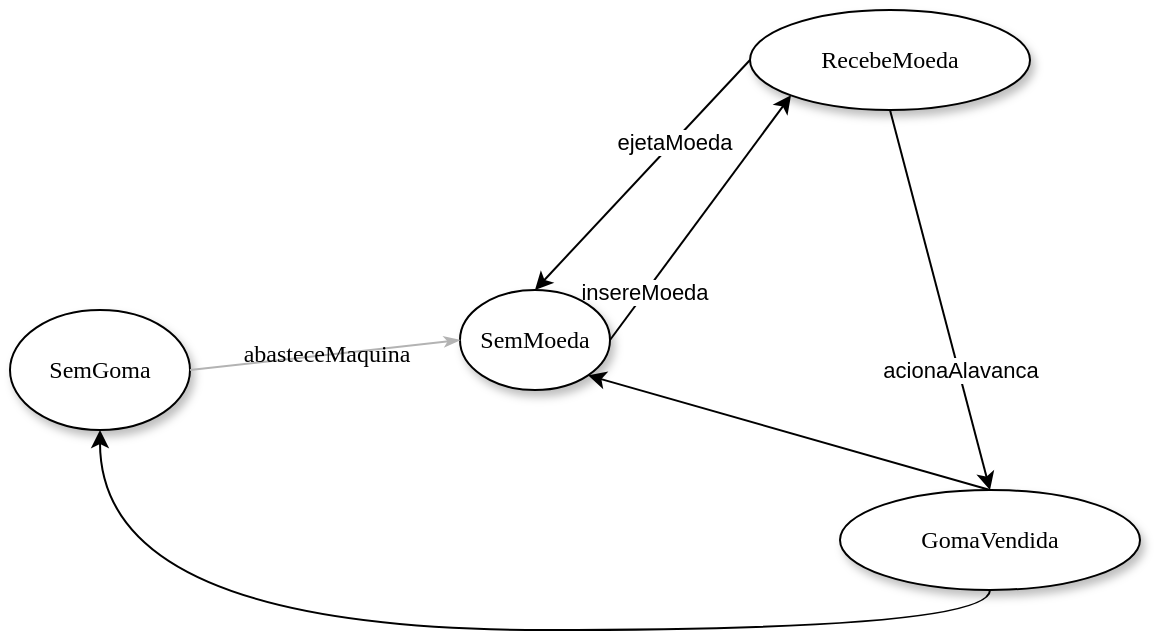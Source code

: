<mxfile version="17.5.0" type="device"><diagram name="Page-1" id="42789a77-a242-8287-6e28-9cd8cfd52e62"><mxGraphModel dx="1422" dy="754" grid="1" gridSize="10" guides="1" tooltips="1" connect="1" arrows="1" fold="1" page="1" pageScale="1" pageWidth="1100" pageHeight="850" background="none" math="0" shadow="0"><root><mxCell id="0"/><mxCell id="1" parent="0"/><mxCell id="1ea317790d2ca983-1" value="SemGoma" style="ellipse;whiteSpace=wrap;html=1;rounded=0;shadow=1;comic=0;labelBackgroundColor=none;strokeWidth=1;fontFamily=Verdana;fontSize=12;align=center;" parent="1" vertex="1"><mxGeometry x="505" y="310" width="90" height="60" as="geometry"/></mxCell><mxCell id="IZpYOVKCFebkTb76gp9o-28" style="rounded=0;orthogonalLoop=1;jettySize=auto;html=1;exitX=0.5;exitY=0;exitDx=0;exitDy=0;entryX=1;entryY=1;entryDx=0;entryDy=0;" edge="1" parent="1" source="1ea317790d2ca983-4" target="1ea317790d2ca983-6"><mxGeometry relative="1" as="geometry"/></mxCell><mxCell id="IZpYOVKCFebkTb76gp9o-29" style="edgeStyle=orthogonalEdgeStyle;rounded=0;orthogonalLoop=1;jettySize=auto;html=1;exitX=0.5;exitY=1;exitDx=0;exitDy=0;entryX=0.5;entryY=1;entryDx=0;entryDy=0;curved=1;" edge="1" parent="1" source="1ea317790d2ca983-4" target="1ea317790d2ca983-1"><mxGeometry relative="1" as="geometry"><Array as="points"><mxPoint x="995" y="470"/><mxPoint x="550" y="470"/></Array></mxGeometry></mxCell><mxCell id="1ea317790d2ca983-4" value="&lt;span&gt;GomaVendida&lt;/span&gt;" style="ellipse;whiteSpace=wrap;html=1;rounded=0;shadow=1;comic=0;labelBackgroundColor=none;strokeWidth=1;fontFamily=Verdana;fontSize=12;align=center;" parent="1" vertex="1"><mxGeometry x="920" y="400" width="150" height="50" as="geometry"/></mxCell><mxCell id="IZpYOVKCFebkTb76gp9o-24" style="edgeStyle=none;rounded=0;orthogonalLoop=1;jettySize=auto;html=1;exitX=1;exitY=0.5;exitDx=0;exitDy=0;entryX=0;entryY=1;entryDx=0;entryDy=0;" edge="1" parent="1" source="1ea317790d2ca983-6" target="1ea317790d2ca983-9"><mxGeometry relative="1" as="geometry"><mxPoint x="860" y="370" as="targetPoint"/></mxGeometry></mxCell><mxCell id="IZpYOVKCFebkTb76gp9o-25" value="insereMoeda" style="edgeLabel;html=1;align=center;verticalAlign=middle;resizable=0;points=[];" vertex="1" connectable="0" parent="IZpYOVKCFebkTb76gp9o-24"><mxGeometry x="-0.605" y="1" relative="1" as="geometry"><mxPoint as="offset"/></mxGeometry></mxCell><mxCell id="1ea317790d2ca983-6" value="&lt;span&gt;SemMoeda&lt;br&gt;&lt;/span&gt;" style="ellipse;whiteSpace=wrap;html=1;rounded=0;shadow=1;comic=0;labelBackgroundColor=none;strokeWidth=1;fontFamily=Verdana;fontSize=12;align=center;" parent="1" vertex="1"><mxGeometry x="730" y="300" width="75" height="50" as="geometry"/></mxCell><mxCell id="IZpYOVKCFebkTb76gp9o-11" style="edgeStyle=none;rounded=0;orthogonalLoop=1;jettySize=auto;html=1;exitX=0;exitY=0.5;exitDx=0;exitDy=0;entryX=0.5;entryY=0;entryDx=0;entryDy=0;" edge="1" parent="1" source="1ea317790d2ca983-9" target="1ea317790d2ca983-6"><mxGeometry relative="1" as="geometry"><mxPoint x="500" y="360" as="targetPoint"/></mxGeometry></mxCell><mxCell id="IZpYOVKCFebkTb76gp9o-12" value="ejetaMoeda" style="edgeLabel;html=1;align=center;verticalAlign=middle;resizable=0;points=[];" vertex="1" connectable="0" parent="IZpYOVKCFebkTb76gp9o-11"><mxGeometry x="-0.292" relative="1" as="geometry"><mxPoint as="offset"/></mxGeometry></mxCell><mxCell id="IZpYOVKCFebkTb76gp9o-13" style="edgeStyle=none;rounded=0;orthogonalLoop=1;jettySize=auto;html=1;exitX=0.5;exitY=1;exitDx=0;exitDy=0;entryX=0.5;entryY=0;entryDx=0;entryDy=0;" edge="1" parent="1" source="1ea317790d2ca983-9" target="1ea317790d2ca983-4"><mxGeometry relative="1" as="geometry"><Array as="points"/></mxGeometry></mxCell><mxCell id="IZpYOVKCFebkTb76gp9o-14" value="acionaAlavanca" style="edgeLabel;html=1;align=center;verticalAlign=middle;resizable=0;points=[];" vertex="1" connectable="0" parent="IZpYOVKCFebkTb76gp9o-13"><mxGeometry x="0.363" y="1" relative="1" as="geometry"><mxPoint as="offset"/></mxGeometry></mxCell><mxCell id="1ea317790d2ca983-9" value="RecebeMoeda" style="ellipse;whiteSpace=wrap;html=1;rounded=0;shadow=1;comic=0;labelBackgroundColor=none;strokeWidth=1;fontFamily=Verdana;fontSize=12;align=center;" parent="1" vertex="1"><mxGeometry x="875" y="160" width="140" height="50" as="geometry"/></mxCell><mxCell id="IZpYOVKCFebkTb76gp9o-1" value="abasteceMaquina" style="edgeStyle=none;rounded=1;html=1;labelBackgroundColor=none;startArrow=none;startFill=0;startSize=5;endArrow=classicThin;endFill=1;endSize=5;jettySize=auto;orthogonalLoop=1;strokeColor=#B3B3B3;strokeWidth=1;fontFamily=Verdana;fontSize=12;entryX=0;entryY=0.5;entryDx=0;entryDy=0;exitX=1;exitY=0.5;exitDx=0;exitDy=0;" edge="1" parent="1" source="1ea317790d2ca983-1" target="1ea317790d2ca983-6"><mxGeometry relative="1" as="geometry"><mxPoint x="494.5" y="140.0" as="sourcePoint"/><mxPoint x="780" y="160" as="targetPoint"/></mxGeometry></mxCell></root></mxGraphModel></diagram></mxfile>